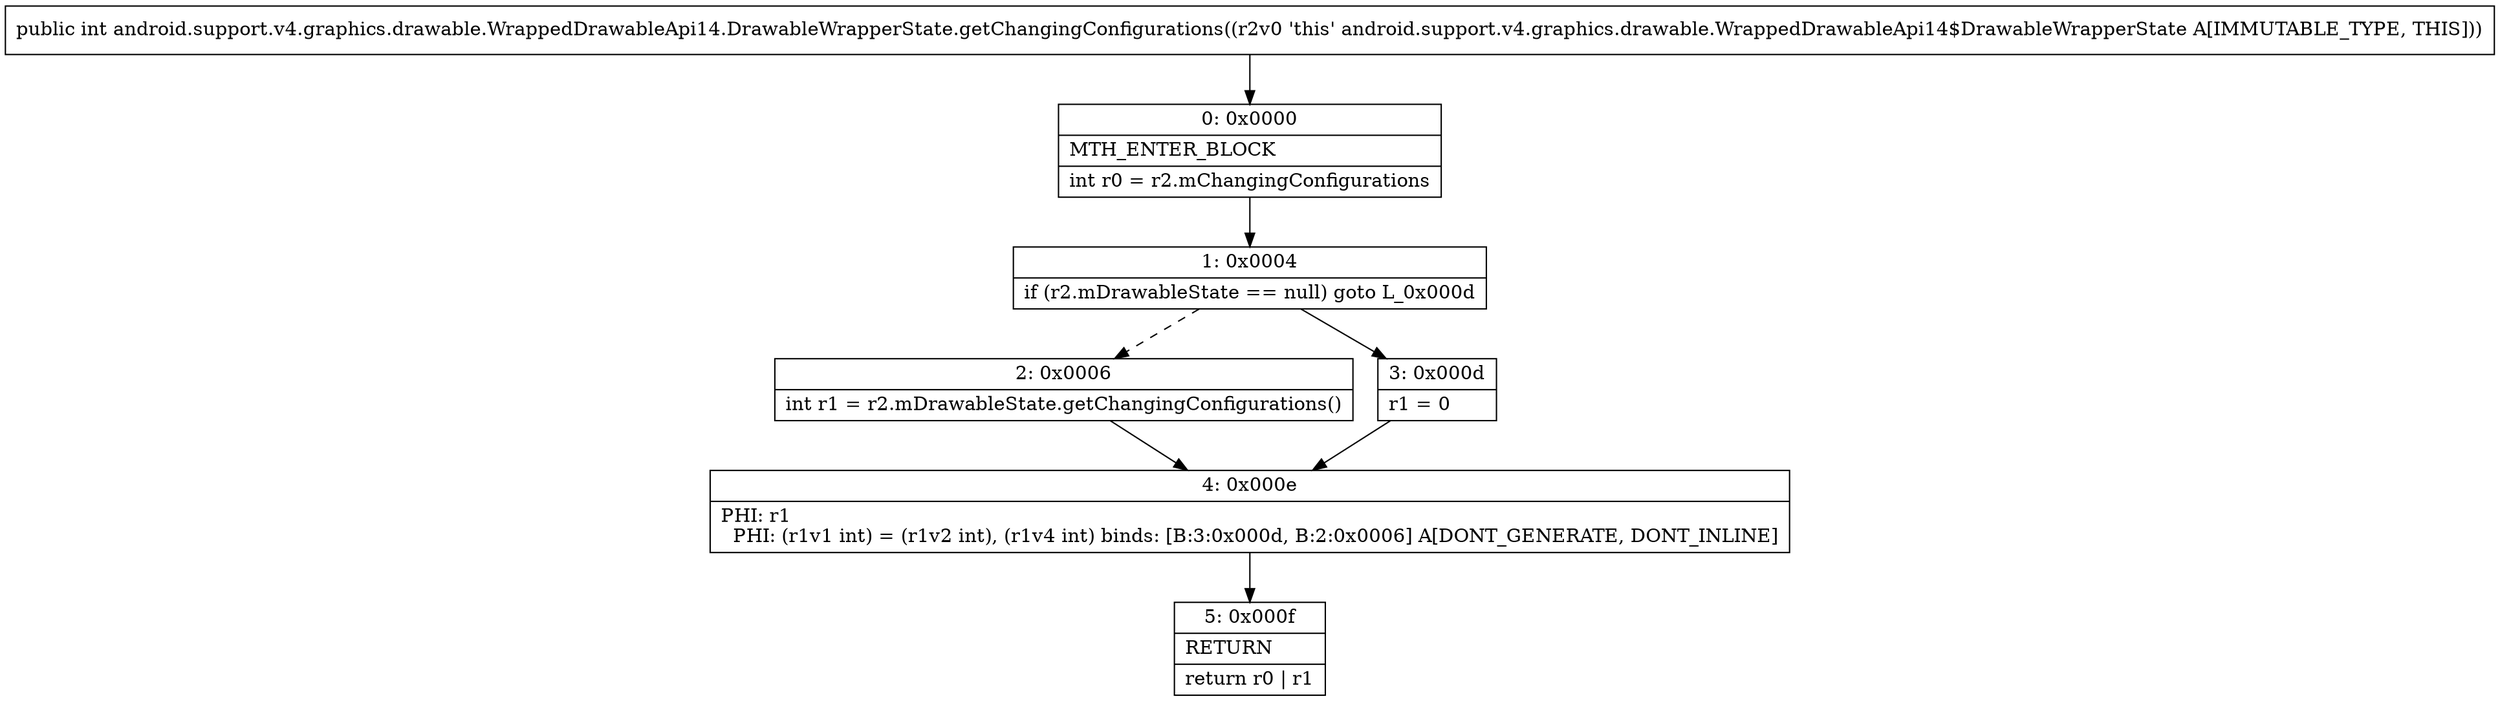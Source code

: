 digraph "CFG forandroid.support.v4.graphics.drawable.WrappedDrawableApi14.DrawableWrapperState.getChangingConfigurations()I" {
Node_0 [shape=record,label="{0\:\ 0x0000|MTH_ENTER_BLOCK\l|int r0 = r2.mChangingConfigurations\l}"];
Node_1 [shape=record,label="{1\:\ 0x0004|if (r2.mDrawableState == null) goto L_0x000d\l}"];
Node_2 [shape=record,label="{2\:\ 0x0006|int r1 = r2.mDrawableState.getChangingConfigurations()\l}"];
Node_3 [shape=record,label="{3\:\ 0x000d|r1 = 0\l}"];
Node_4 [shape=record,label="{4\:\ 0x000e|PHI: r1 \l  PHI: (r1v1 int) = (r1v2 int), (r1v4 int) binds: [B:3:0x000d, B:2:0x0006] A[DONT_GENERATE, DONT_INLINE]\l}"];
Node_5 [shape=record,label="{5\:\ 0x000f|RETURN\l|return r0 \| r1\l}"];
MethodNode[shape=record,label="{public int android.support.v4.graphics.drawable.WrappedDrawableApi14.DrawableWrapperState.getChangingConfigurations((r2v0 'this' android.support.v4.graphics.drawable.WrappedDrawableApi14$DrawableWrapperState A[IMMUTABLE_TYPE, THIS])) }"];
MethodNode -> Node_0;
Node_0 -> Node_1;
Node_1 -> Node_2[style=dashed];
Node_1 -> Node_3;
Node_2 -> Node_4;
Node_3 -> Node_4;
Node_4 -> Node_5;
}

